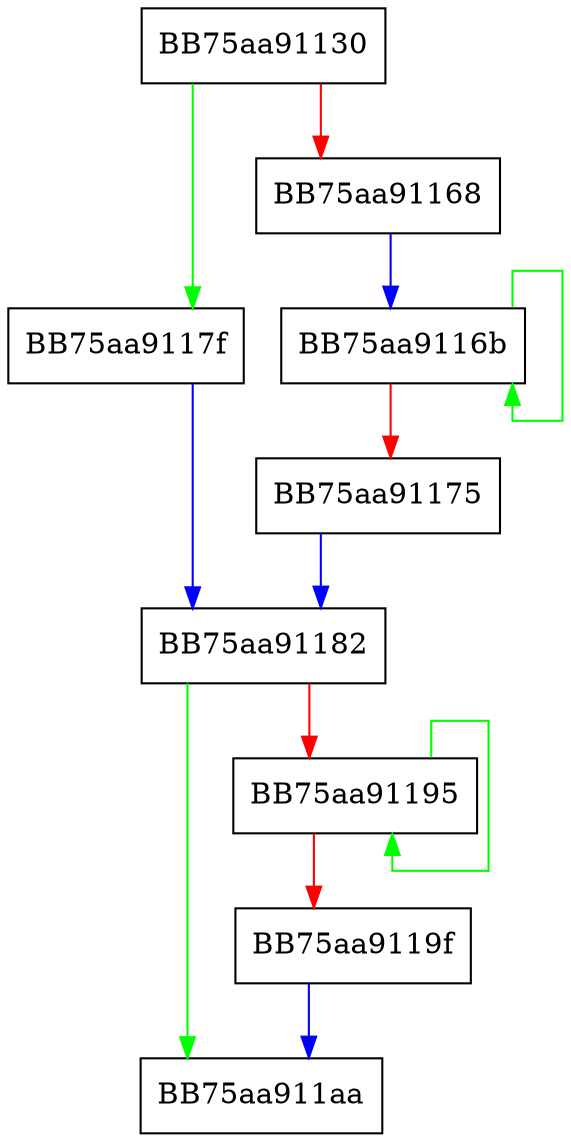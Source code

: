 digraph WPP_SF_iSS {
  node [shape="box"];
  graph [splines=ortho];
  BB75aa91130 -> BB75aa9117f [color="green"];
  BB75aa91130 -> BB75aa91168 [color="red"];
  BB75aa91168 -> BB75aa9116b [color="blue"];
  BB75aa9116b -> BB75aa9116b [color="green"];
  BB75aa9116b -> BB75aa91175 [color="red"];
  BB75aa91175 -> BB75aa91182 [color="blue"];
  BB75aa9117f -> BB75aa91182 [color="blue"];
  BB75aa91182 -> BB75aa911aa [color="green"];
  BB75aa91182 -> BB75aa91195 [color="red"];
  BB75aa91195 -> BB75aa91195 [color="green"];
  BB75aa91195 -> BB75aa9119f [color="red"];
  BB75aa9119f -> BB75aa911aa [color="blue"];
}